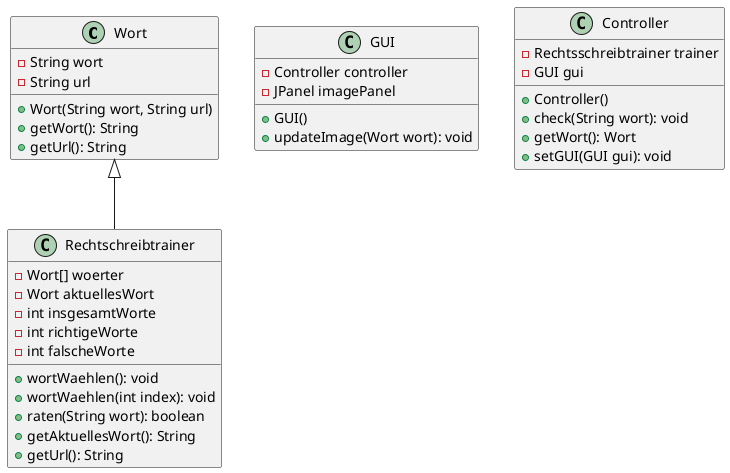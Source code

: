 @startuml

Wort <|-- Rechtschreibtrainer

class Wort {
    -String wort
    -String url
    +Wort(String wort, String url)
    +getWort(): String
    +getUrl(): String
}

class Rechtschreibtrainer {
    -Wort[] woerter
    -Wort aktuellesWort
    -int insgesamtWorte
    -int richtigeWorte
    -int falscheWorte
    +wortWaehlen(): void
    +wortWaehlen(int index): void
    +raten(String wort): boolean
    +getAktuellesWort(): String
    +getUrl(): String
}

class GUI {
    -Controller controller
    -JPanel imagePanel
    +GUI()
    +updateImage(Wort wort): void
}

class Controller {
    -Rechtsschreibtrainer trainer
    -GUI gui
    +Controller()
    +check(String wort): void
    +getWort(): Wort
    +setGUI(GUI gui): void
}
@enduml